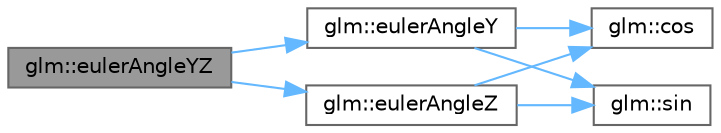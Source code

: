 digraph "glm::eulerAngleYZ"
{
 // LATEX_PDF_SIZE
  bgcolor="transparent";
  edge [fontname=Helvetica,fontsize=10,labelfontname=Helvetica,labelfontsize=10];
  node [fontname=Helvetica,fontsize=10,shape=box,height=0.2,width=0.4];
  rankdir="LR";
  Node1 [id="Node000001",label="glm::eulerAngleYZ",height=0.2,width=0.4,color="gray40", fillcolor="grey60", style="filled", fontcolor="black",tooltip=" "];
  Node1 -> Node2 [id="edge13_Node000001_Node000002",color="steelblue1",style="solid",tooltip=" "];
  Node2 [id="Node000002",label="glm::eulerAngleY",height=0.2,width=0.4,color="grey40", fillcolor="white", style="filled",URL="$group__gtx__euler__angles.html#ga0a88d64e714bb232fd6a3722f17751a3",tooltip=" "];
  Node2 -> Node3 [id="edge14_Node000002_Node000003",color="steelblue1",style="solid",tooltip=" "];
  Node3 [id="Node000003",label="glm::cos",height=0.2,width=0.4,color="grey40", fillcolor="white", style="filled",URL="$group__core__func__trigonometric.html#ga54745147add8b4fa05642f5c71f6833e",tooltip=" "];
  Node2 -> Node4 [id="edge15_Node000002_Node000004",color="steelblue1",style="solid",tooltip=" "];
  Node4 [id="Node000004",label="glm::sin",height=0.2,width=0.4,color="grey40", fillcolor="white", style="filled",URL="$group__core__func__trigonometric.html#ga3fcdcfa2d2ac38de9ba1885cd1c79414",tooltip=" "];
  Node1 -> Node5 [id="edge16_Node000001_Node000005",color="steelblue1",style="solid",tooltip=" "];
  Node5 [id="Node000005",label="glm::eulerAngleZ",height=0.2,width=0.4,color="grey40", fillcolor="white", style="filled",URL="$group__gtx__euler__angles.html#ga8466b03295c03fe68d012b19373e1935",tooltip=" "];
  Node5 -> Node3 [id="edge17_Node000005_Node000003",color="steelblue1",style="solid",tooltip=" "];
  Node5 -> Node4 [id="edge18_Node000005_Node000004",color="steelblue1",style="solid",tooltip=" "];
}
